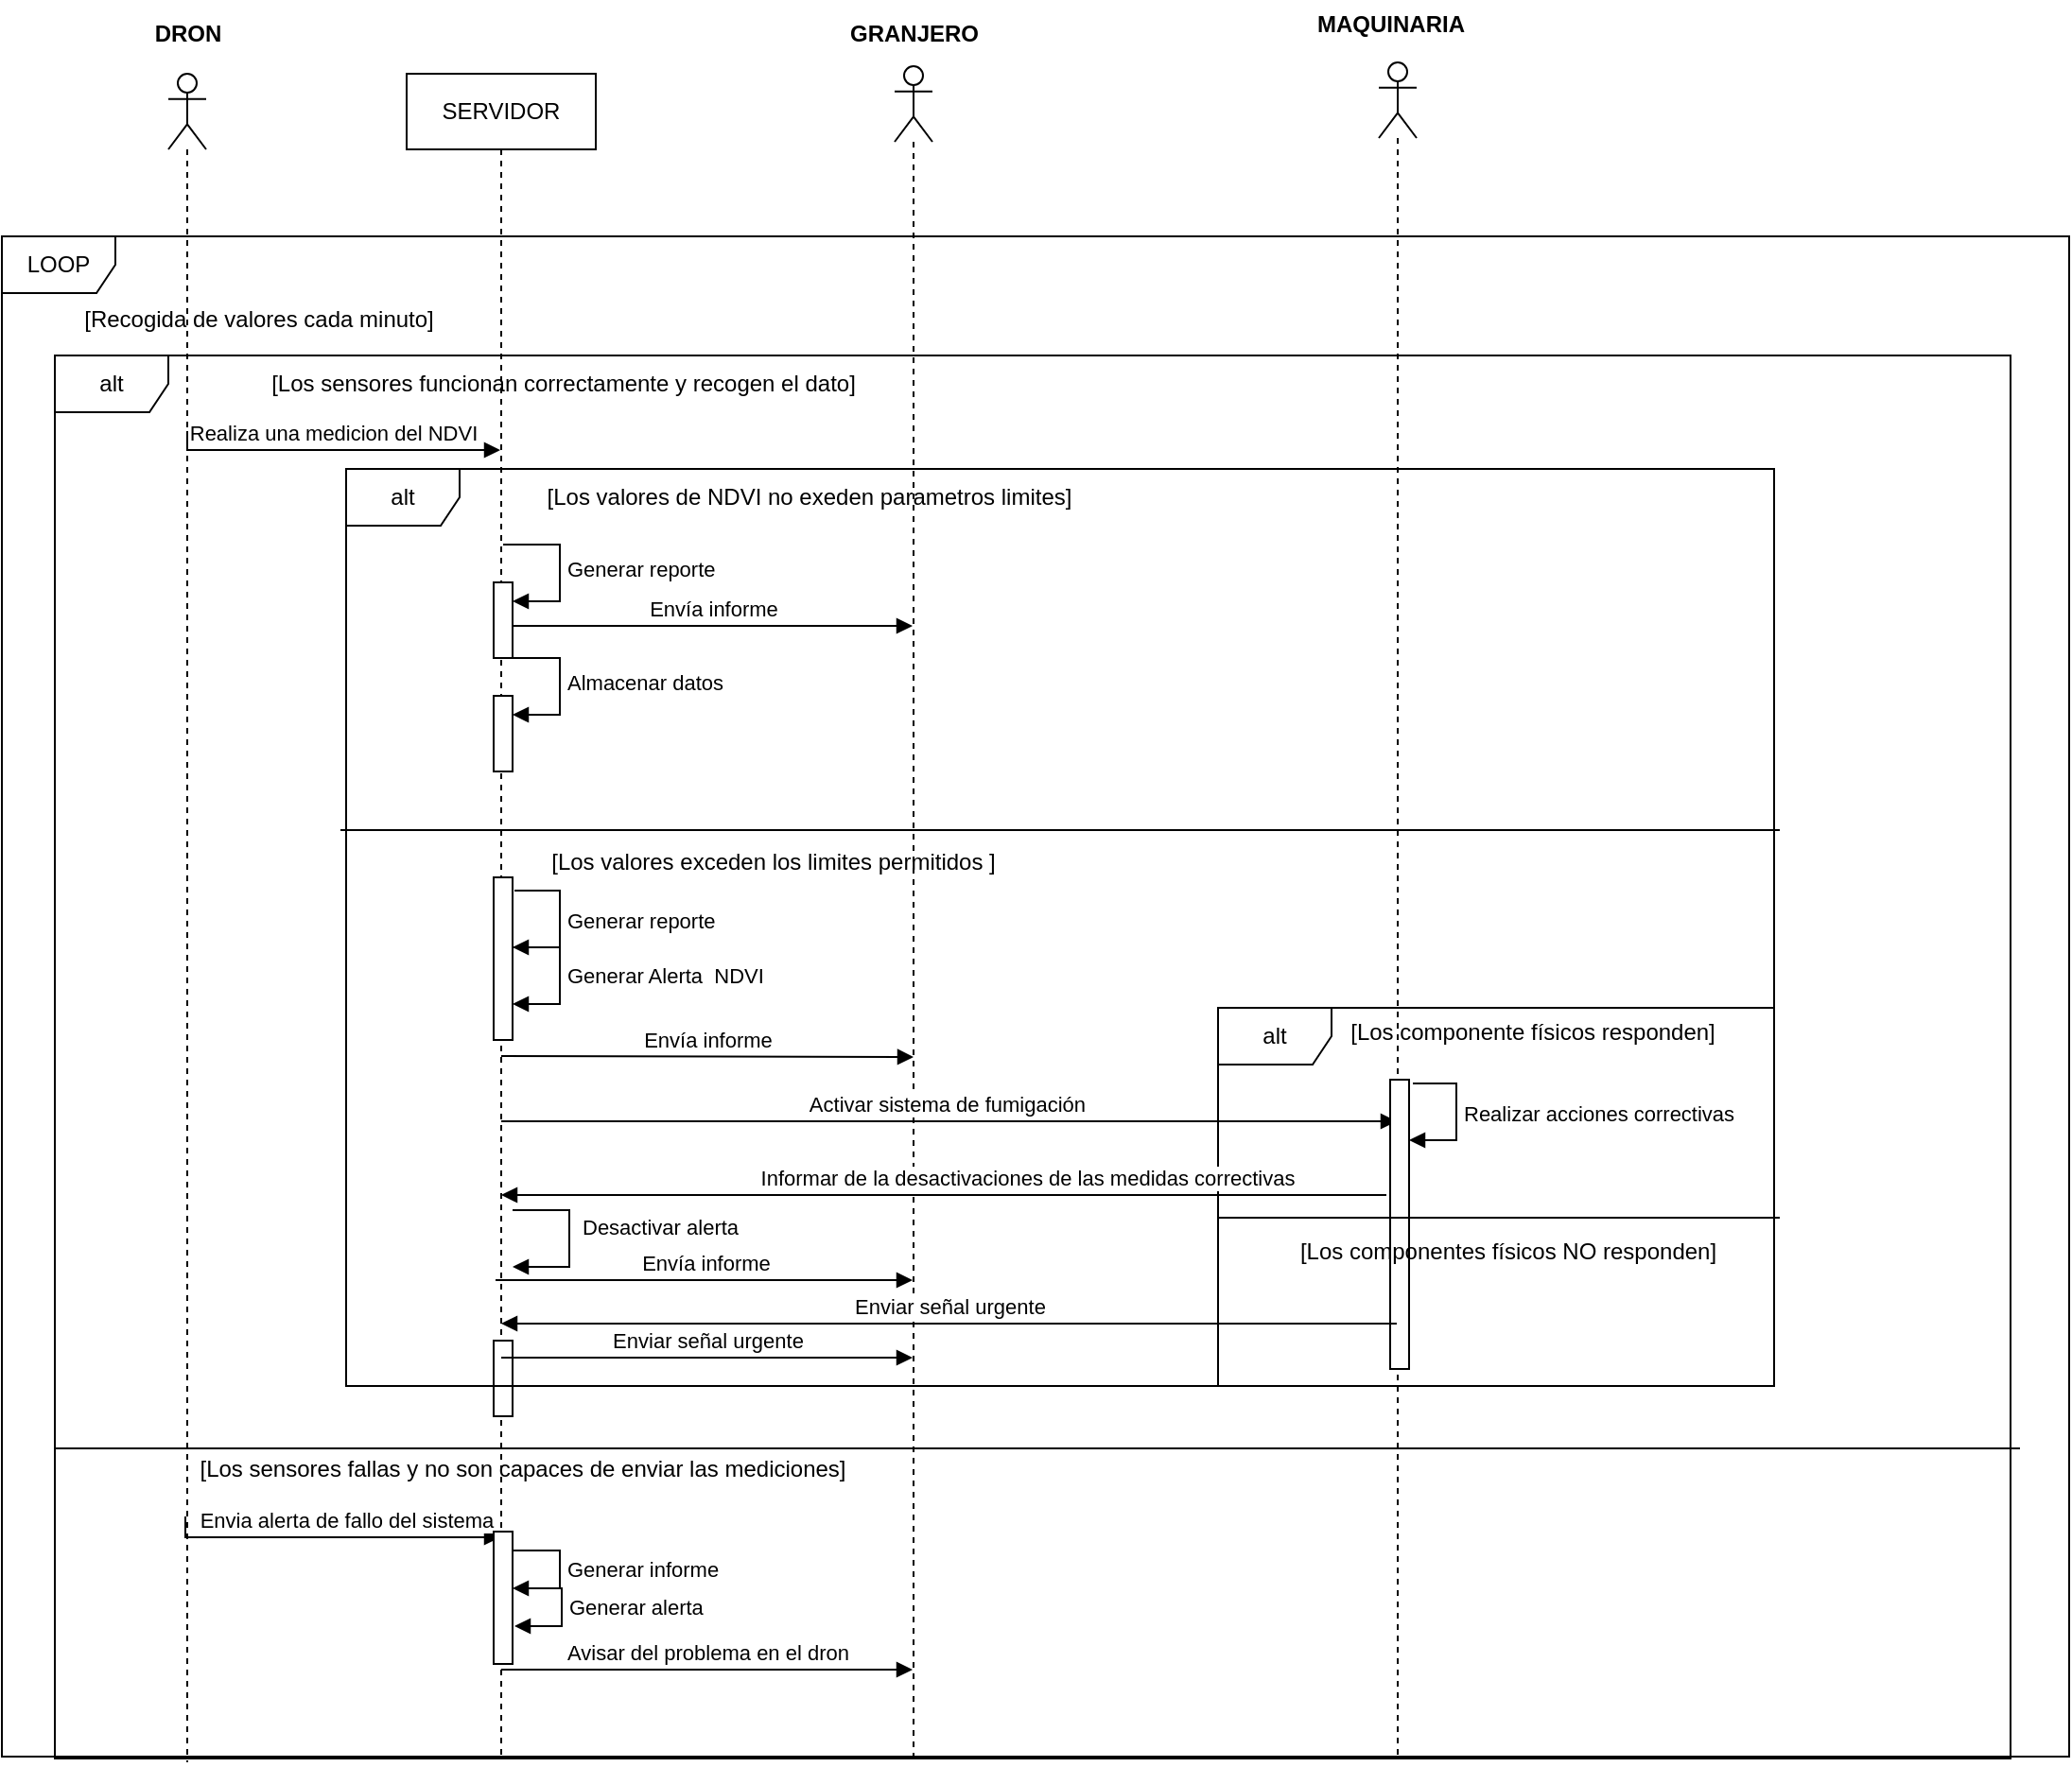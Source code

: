 <mxfile version="21.2.9" type="github">
  <diagram name="Página-1" id="fcXDd3JpugbJtMnuWOAo">
    <mxGraphModel dx="1588" dy="1044" grid="0" gridSize="10" guides="1" tooltips="1" connect="1" arrows="1" fold="1" page="1" pageScale="1" pageWidth="1169" pageHeight="827" math="0" shadow="0">
      <root>
        <mxCell id="0" />
        <mxCell id="1" parent="0" />
        <mxCell id="J_pL0vdIwRtXVegt1JQ--8" value="LOOP" style="shape=umlFrame;whiteSpace=wrap;html=1;pointerEvents=0;" vertex="1" parent="1">
          <mxGeometry x="52" y="190" width="1093" height="804" as="geometry" />
        </mxCell>
        <mxCell id="J_pL0vdIwRtXVegt1JQ--9" value="" style="shape=umlLifeline;perimeter=lifelinePerimeter;whiteSpace=wrap;html=1;container=1;dropTarget=0;collapsible=0;recursiveResize=0;outlineConnect=0;portConstraint=eastwest;newEdgeStyle={&quot;edgeStyle&quot;:&quot;elbowEdgeStyle&quot;,&quot;elbow&quot;:&quot;vertical&quot;,&quot;curved&quot;:0,&quot;rounded&quot;:0};participant=umlActor;" vertex="1" parent="1">
          <mxGeometry x="140" y="104" width="20" height="893" as="geometry" />
        </mxCell>
        <mxCell id="J_pL0vdIwRtXVegt1JQ--10" value="SERVIDOR" style="shape=umlLifeline;perimeter=lifelinePerimeter;whiteSpace=wrap;html=1;container=1;dropTarget=0;collapsible=0;recursiveResize=0;outlineConnect=0;portConstraint=eastwest;newEdgeStyle={&quot;edgeStyle&quot;:&quot;elbowEdgeStyle&quot;,&quot;elbow&quot;:&quot;vertical&quot;,&quot;curved&quot;:0,&quot;rounded&quot;:0};" vertex="1" parent="1">
          <mxGeometry x="266" y="104" width="100" height="891" as="geometry" />
        </mxCell>
        <mxCell id="J_pL0vdIwRtXVegt1JQ--58" value="" style="html=1;points=[];perimeter=orthogonalPerimeter;outlineConnect=0;targetShapes=umlLifeline;portConstraint=eastwest;newEdgeStyle={&quot;edgeStyle&quot;:&quot;elbowEdgeStyle&quot;,&quot;elbow&quot;:&quot;vertical&quot;,&quot;curved&quot;:0,&quot;rounded&quot;:0};" vertex="1" parent="J_pL0vdIwRtXVegt1JQ--10">
          <mxGeometry x="46" y="670" width="10" height="40" as="geometry" />
        </mxCell>
        <mxCell id="J_pL0vdIwRtXVegt1JQ--11" value="" style="shape=umlLifeline;perimeter=lifelinePerimeter;whiteSpace=wrap;html=1;container=1;dropTarget=0;collapsible=0;recursiveResize=0;outlineConnect=0;portConstraint=eastwest;newEdgeStyle={&quot;edgeStyle&quot;:&quot;elbowEdgeStyle&quot;,&quot;elbow&quot;:&quot;vertical&quot;,&quot;curved&quot;:0,&quot;rounded&quot;:0};participant=umlActor;" vertex="1" parent="1">
          <mxGeometry x="524" y="100" width="20" height="898" as="geometry" />
        </mxCell>
        <mxCell id="J_pL0vdIwRtXVegt1JQ--12" value="" style="shape=umlLifeline;perimeter=lifelinePerimeter;whiteSpace=wrap;html=1;container=1;dropTarget=0;collapsible=0;recursiveResize=0;outlineConnect=0;portConstraint=eastwest;newEdgeStyle={&quot;edgeStyle&quot;:&quot;elbowEdgeStyle&quot;,&quot;elbow&quot;:&quot;vertical&quot;,&quot;curved&quot;:0,&quot;rounded&quot;:0};participant=umlActor;" vertex="1" parent="1">
          <mxGeometry x="780" y="98" width="20" height="897" as="geometry" />
        </mxCell>
        <mxCell id="J_pL0vdIwRtXVegt1JQ--13" value="DRON" style="text;align=center;fontStyle=1;verticalAlign=middle;spacingLeft=3;spacingRight=3;strokeColor=none;rotatable=0;points=[[0,0.5],[1,0.5]];portConstraint=eastwest;html=1;" vertex="1" parent="1">
          <mxGeometry x="110" y="70" width="80" height="26" as="geometry" />
        </mxCell>
        <mxCell id="J_pL0vdIwRtXVegt1JQ--14" value="GRANJERO" style="text;align=center;fontStyle=1;verticalAlign=middle;spacingLeft=3;spacingRight=3;strokeColor=none;rotatable=0;points=[[0,0.5],[1,0.5]];portConstraint=eastwest;html=1;" vertex="1" parent="1">
          <mxGeometry x="494" y="70" width="80" height="26" as="geometry" />
        </mxCell>
        <mxCell id="J_pL0vdIwRtXVegt1JQ--15" value="MAQUINARIA" style="text;align=center;fontStyle=1;verticalAlign=middle;spacingLeft=3;spacingRight=3;strokeColor=none;rotatable=0;points=[[0,0.5],[1,0.5]];portConstraint=eastwest;html=1;" vertex="1" parent="1">
          <mxGeometry x="746" y="65" width="80" height="26" as="geometry" />
        </mxCell>
        <mxCell id="J_pL0vdIwRtXVegt1JQ--17" value="[Recogida de valores cada minuto]" style="text;html=1;strokeColor=none;fillColor=none;align=center;verticalAlign=middle;whiteSpace=wrap;rounded=0;" vertex="1" parent="1">
          <mxGeometry x="53" y="219" width="270" height="30" as="geometry" />
        </mxCell>
        <mxCell id="J_pL0vdIwRtXVegt1JQ--23" value="alt" style="shape=umlFrame;whiteSpace=wrap;html=1;pointerEvents=0;" vertex="1" parent="1">
          <mxGeometry x="80" y="253" width="1034" height="742" as="geometry" />
        </mxCell>
        <mxCell id="J_pL0vdIwRtXVegt1JQ--24" value="[Los sensores funcionan correctamente y recogen el dato]" style="text;html=1;strokeColor=none;fillColor=none;align=center;verticalAlign=middle;whiteSpace=wrap;rounded=0;" vertex="1" parent="1">
          <mxGeometry x="116" y="253" width="466" height="30" as="geometry" />
        </mxCell>
        <mxCell id="J_pL0vdIwRtXVegt1JQ--25" value="alt" style="shape=umlFrame;whiteSpace=wrap;html=1;pointerEvents=0;" vertex="1" parent="1">
          <mxGeometry x="234" y="313" width="755" height="485" as="geometry" />
        </mxCell>
        <mxCell id="J_pL0vdIwRtXVegt1JQ--26" value="[Los valores de NDVI no exeden parametros limites]" style="text;html=1;strokeColor=none;fillColor=none;align=center;verticalAlign=middle;whiteSpace=wrap;rounded=0;" vertex="1" parent="1">
          <mxGeometry x="285" y="313" width="388" height="30" as="geometry" />
        </mxCell>
        <mxCell id="J_pL0vdIwRtXVegt1JQ--28" value="" style="html=1;points=[];perimeter=orthogonalPerimeter;outlineConnect=0;targetShapes=umlLifeline;portConstraint=eastwest;newEdgeStyle={&quot;edgeStyle&quot;:&quot;elbowEdgeStyle&quot;,&quot;elbow&quot;:&quot;vertical&quot;,&quot;curved&quot;:0,&quot;rounded&quot;:0};" vertex="1" parent="1">
          <mxGeometry x="312" y="373" width="10" height="40" as="geometry" />
        </mxCell>
        <mxCell id="J_pL0vdIwRtXVegt1JQ--29" value="Generar reporte" style="html=1;align=left;spacingLeft=2;endArrow=block;rounded=0;edgeStyle=orthogonalEdgeStyle;curved=0;rounded=0;" edge="1" target="J_pL0vdIwRtXVegt1JQ--28" parent="1">
          <mxGeometry relative="1" as="geometry">
            <mxPoint x="317" y="353" as="sourcePoint" />
            <Array as="points">
              <mxPoint x="347" y="383" />
            </Array>
          </mxGeometry>
        </mxCell>
        <mxCell id="J_pL0vdIwRtXVegt1JQ--33" value="" style="html=1;points=[];perimeter=orthogonalPerimeter;outlineConnect=0;targetShapes=umlLifeline;portConstraint=eastwest;newEdgeStyle={&quot;edgeStyle&quot;:&quot;elbowEdgeStyle&quot;,&quot;elbow&quot;:&quot;vertical&quot;,&quot;curved&quot;:0,&quot;rounded&quot;:0};" vertex="1" parent="1">
          <mxGeometry x="312" y="433" width="10" height="40" as="geometry" />
        </mxCell>
        <mxCell id="J_pL0vdIwRtXVegt1JQ--34" value="Almacenar datos" style="html=1;align=left;spacingLeft=2;endArrow=block;rounded=0;edgeStyle=orthogonalEdgeStyle;curved=0;rounded=0;" edge="1" target="J_pL0vdIwRtXVegt1JQ--33" parent="1">
          <mxGeometry relative="1" as="geometry">
            <mxPoint x="317" y="413" as="sourcePoint" />
            <Array as="points">
              <mxPoint x="347" y="443" />
            </Array>
          </mxGeometry>
        </mxCell>
        <mxCell id="J_pL0vdIwRtXVegt1JQ--38" value="Envía informe" style="html=1;verticalAlign=bottom;endArrow=block;edgeStyle=elbowEdgeStyle;elbow=vertical;curved=0;rounded=0;" edge="1" parent="1" target="J_pL0vdIwRtXVegt1JQ--11">
          <mxGeometry width="80" relative="1" as="geometry">
            <mxPoint x="322" y="396" as="sourcePoint" />
            <mxPoint x="402" y="396" as="targetPoint" />
          </mxGeometry>
        </mxCell>
        <mxCell id="J_pL0vdIwRtXVegt1JQ--39" value="" style="line;strokeWidth=1;fillColor=none;align=left;verticalAlign=middle;spacingTop=-1;spacingLeft=3;spacingRight=3;rotatable=0;labelPosition=right;points=[];portConstraint=eastwest;strokeColor=inherit;" vertex="1" parent="1">
          <mxGeometry x="231" y="500" width="761" height="8" as="geometry" />
        </mxCell>
        <mxCell id="J_pL0vdIwRtXVegt1JQ--40" value="[Los valores exceden los limites permitidos ]" style="text;html=1;strokeColor=none;fillColor=none;align=center;verticalAlign=middle;whiteSpace=wrap;rounded=0;" vertex="1" parent="1">
          <mxGeometry x="292" y="506" width="336" height="30" as="geometry" />
        </mxCell>
        <mxCell id="J_pL0vdIwRtXVegt1JQ--41" value="" style="html=1;points=[];perimeter=orthogonalPerimeter;outlineConnect=0;targetShapes=umlLifeline;portConstraint=eastwest;newEdgeStyle={&quot;edgeStyle&quot;:&quot;elbowEdgeStyle&quot;,&quot;elbow&quot;:&quot;vertical&quot;,&quot;curved&quot;:0,&quot;rounded&quot;:0};" vertex="1" parent="1">
          <mxGeometry x="312" y="529" width="10" height="86" as="geometry" />
        </mxCell>
        <mxCell id="J_pL0vdIwRtXVegt1JQ--42" value="Generar reporte" style="html=1;align=left;spacingLeft=2;endArrow=block;rounded=0;edgeStyle=orthogonalEdgeStyle;curved=0;rounded=0;" edge="1" parent="1" target="J_pL0vdIwRtXVegt1JQ--41">
          <mxGeometry relative="1" as="geometry">
            <mxPoint x="323" y="536" as="sourcePoint" />
            <Array as="points">
              <mxPoint x="347" y="566" />
            </Array>
          </mxGeometry>
        </mxCell>
        <mxCell id="J_pL0vdIwRtXVegt1JQ--45" value="Envía informe" style="html=1;verticalAlign=bottom;endArrow=block;edgeStyle=elbowEdgeStyle;elbow=vertical;curved=0;rounded=0;" edge="1" parent="1">
          <mxGeometry width="80" relative="1" as="geometry">
            <mxPoint x="316" y="623.5" as="sourcePoint" />
            <mxPoint x="534" y="624.5" as="targetPoint" />
          </mxGeometry>
        </mxCell>
        <mxCell id="J_pL0vdIwRtXVegt1JQ--47" value="Generar Alerta&amp;nbsp; NDVI" style="html=1;align=left;spacingLeft=2;endArrow=block;rounded=0;edgeStyle=orthogonalEdgeStyle;curved=0;rounded=0;" edge="1" target="J_pL0vdIwRtXVegt1JQ--41" parent="1">
          <mxGeometry relative="1" as="geometry">
            <mxPoint x="322" y="566" as="sourcePoint" />
            <Array as="points">
              <mxPoint x="347" y="566" />
              <mxPoint x="347" y="596" />
            </Array>
            <mxPoint x="327.0" y="596.0" as="targetPoint" />
            <mxPoint as="offset" />
          </mxGeometry>
        </mxCell>
        <mxCell id="J_pL0vdIwRtXVegt1JQ--49" value="Activar sistema de fumigación&amp;nbsp;" style="html=1;verticalAlign=bottom;endArrow=block;edgeStyle=elbowEdgeStyle;elbow=vertical;curved=0;rounded=0;" edge="1" parent="1" source="J_pL0vdIwRtXVegt1JQ--10" target="J_pL0vdIwRtXVegt1JQ--12">
          <mxGeometry width="80" relative="1" as="geometry">
            <mxPoint x="350" y="665" as="sourcePoint" />
            <mxPoint x="430" y="665" as="targetPoint" />
            <Array as="points">
              <mxPoint x="648" y="658" />
              <mxPoint x="407" y="658" />
            </Array>
          </mxGeometry>
        </mxCell>
        <mxCell id="J_pL0vdIwRtXVegt1JQ--50" value="alt" style="shape=umlFrame;whiteSpace=wrap;html=1;pointerEvents=0;" vertex="1" parent="1">
          <mxGeometry x="695" y="598" width="294" height="200" as="geometry" />
        </mxCell>
        <mxCell id="J_pL0vdIwRtXVegt1JQ--51" value="[Los componente físicos responden]" style="text;html=1;align=center;verticalAlign=middle;resizable=0;points=[];autosize=1;strokeColor=none;fillColor=none;" vertex="1" parent="1">
          <mxGeometry x="755" y="598" width="211" height="26" as="geometry" />
        </mxCell>
        <mxCell id="J_pL0vdIwRtXVegt1JQ--52" value="" style="html=1;points=[];perimeter=orthogonalPerimeter;outlineConnect=0;targetShapes=umlLifeline;portConstraint=eastwest;newEdgeStyle={&quot;edgeStyle&quot;:&quot;elbowEdgeStyle&quot;,&quot;elbow&quot;:&quot;vertical&quot;,&quot;curved&quot;:0,&quot;rounded&quot;:0};" vertex="1" parent="1">
          <mxGeometry x="786" y="636" width="10" height="153" as="geometry" />
        </mxCell>
        <mxCell id="J_pL0vdIwRtXVegt1JQ--53" value="Realizar acciones correctivas" style="html=1;align=left;spacingLeft=2;endArrow=block;rounded=0;edgeStyle=orthogonalEdgeStyle;curved=0;rounded=0;" edge="1" target="J_pL0vdIwRtXVegt1JQ--52" parent="1">
          <mxGeometry relative="1" as="geometry">
            <mxPoint x="798" y="638" as="sourcePoint" />
            <Array as="points">
              <mxPoint x="821" y="668" />
            </Array>
          </mxGeometry>
        </mxCell>
        <mxCell id="J_pL0vdIwRtXVegt1JQ--54" value="" style="line;strokeWidth=1;fillColor=none;align=left;verticalAlign=middle;spacingTop=-1;spacingLeft=3;spacingRight=3;rotatable=0;labelPosition=right;points=[];portConstraint=eastwest;strokeColor=inherit;" vertex="1" parent="1">
          <mxGeometry x="695" y="705" width="297" height="8" as="geometry" />
        </mxCell>
        <mxCell id="J_pL0vdIwRtXVegt1JQ--56" value="Informar de la desactivaciones de las medidas correctivas" style="html=1;verticalAlign=bottom;endArrow=block;edgeStyle=elbowEdgeStyle;elbow=vertical;curved=0;rounded=0;" edge="1" parent="1" target="J_pL0vdIwRtXVegt1JQ--10">
          <mxGeometry width="80" relative="1" as="geometry">
            <mxPoint x="697" y="697" as="sourcePoint" />
            <mxPoint x="777" y="697" as="targetPoint" />
            <Array as="points">
              <mxPoint x="784" y="697" />
            </Array>
          </mxGeometry>
        </mxCell>
        <mxCell id="J_pL0vdIwRtXVegt1JQ--62" value="Desactivar alerta" style="html=1;align=left;spacingLeft=2;endArrow=block;rounded=0;edgeStyle=orthogonalEdgeStyle;curved=0;rounded=0;" edge="1" parent="1">
          <mxGeometry x="-0.132" y="3" relative="1" as="geometry">
            <mxPoint x="322" y="705" as="sourcePoint" />
            <Array as="points">
              <mxPoint x="352" y="735" />
            </Array>
            <mxPoint x="322" y="735" as="targetPoint" />
            <mxPoint as="offset" />
          </mxGeometry>
        </mxCell>
        <mxCell id="J_pL0vdIwRtXVegt1JQ--63" value="Envía informe" style="html=1;verticalAlign=bottom;endArrow=block;edgeStyle=elbowEdgeStyle;elbow=vertical;curved=0;rounded=0;" edge="1" parent="1" target="J_pL0vdIwRtXVegt1JQ--11">
          <mxGeometry width="80" relative="1" as="geometry">
            <mxPoint x="313" y="742" as="sourcePoint" />
            <mxPoint x="393" y="742" as="targetPoint" />
          </mxGeometry>
        </mxCell>
        <mxCell id="J_pL0vdIwRtXVegt1JQ--64" value="[Los componentes físicos NO responden]" style="text;html=1;align=center;verticalAlign=middle;resizable=0;points=[];autosize=1;strokeColor=none;fillColor=none;" vertex="1" parent="1">
          <mxGeometry x="729" y="714" width="238" height="26" as="geometry" />
        </mxCell>
        <mxCell id="J_pL0vdIwRtXVegt1JQ--65" value="Enviar señal urgente" style="html=1;verticalAlign=bottom;endArrow=block;edgeStyle=elbowEdgeStyle;elbow=vertical;curved=0;rounded=0;" edge="1" parent="1" source="J_pL0vdIwRtXVegt1JQ--12" target="J_pL0vdIwRtXVegt1JQ--10">
          <mxGeometry width="80" relative="1" as="geometry">
            <mxPoint x="565" y="773" as="sourcePoint" />
            <mxPoint x="645" y="773" as="targetPoint" />
            <Array as="points">
              <mxPoint x="578" y="765" />
              <mxPoint x="788" y="754" />
            </Array>
          </mxGeometry>
        </mxCell>
        <mxCell id="J_pL0vdIwRtXVegt1JQ--66" value="Enviar señal urgente" style="html=1;verticalAlign=bottom;endArrow=block;edgeStyle=elbowEdgeStyle;elbow=vertical;curved=0;rounded=0;" edge="1" parent="1" target="J_pL0vdIwRtXVegt1JQ--11">
          <mxGeometry width="80" relative="1" as="geometry">
            <mxPoint x="316" y="783" as="sourcePoint" />
            <mxPoint x="396" y="783" as="targetPoint" />
          </mxGeometry>
        </mxCell>
        <mxCell id="J_pL0vdIwRtXVegt1JQ--67" value="" style="line;strokeWidth=1;fillColor=none;align=left;verticalAlign=middle;spacingTop=-1;spacingLeft=3;spacingRight=3;rotatable=0;labelPosition=right;points=[];portConstraint=eastwest;strokeColor=inherit;" vertex="1" parent="1">
          <mxGeometry x="80" y="827" width="1039" height="8" as="geometry" />
        </mxCell>
        <mxCell id="J_pL0vdIwRtXVegt1JQ--69" value="[Los sensores fallas y no son capaces de enviar las mediciones]" style="text;html=1;align=center;verticalAlign=middle;resizable=0;points=[];autosize=1;strokeColor=none;fillColor=none;" vertex="1" parent="1">
          <mxGeometry x="147" y="829" width="360" height="26" as="geometry" />
        </mxCell>
        <mxCell id="J_pL0vdIwRtXVegt1JQ--70" value="Realiza una medicion del NDVI" style="html=1;verticalAlign=bottom;endArrow=block;edgeStyle=elbowEdgeStyle;elbow=vertical;curved=0;rounded=0;" edge="1" parent="1" target="J_pL0vdIwRtXVegt1JQ--10">
          <mxGeometry x="-0.009" width="80" relative="1" as="geometry">
            <mxPoint x="150" y="293" as="sourcePoint" />
            <mxPoint x="230" y="293" as="targetPoint" />
            <Array as="points">
              <mxPoint x="274" y="303" />
            </Array>
            <mxPoint as="offset" />
          </mxGeometry>
        </mxCell>
        <mxCell id="J_pL0vdIwRtXVegt1JQ--71" value="Envia alerta de fallo del sistema" style="html=1;verticalAlign=bottom;endArrow=block;edgeStyle=elbowEdgeStyle;elbow=vertical;curved=0;rounded=0;" edge="1" parent="1" target="J_pL0vdIwRtXVegt1JQ--10">
          <mxGeometry x="0.07" width="80" relative="1" as="geometry">
            <mxPoint x="149" y="867" as="sourcePoint" />
            <mxPoint x="229" y="867" as="targetPoint" />
            <Array as="points">
              <mxPoint x="254" y="878" />
            </Array>
            <mxPoint x="1" as="offset" />
          </mxGeometry>
        </mxCell>
        <mxCell id="J_pL0vdIwRtXVegt1JQ--72" value="" style="html=1;points=[];perimeter=orthogonalPerimeter;outlineConnect=0;targetShapes=umlLifeline;portConstraint=eastwest;newEdgeStyle={&quot;edgeStyle&quot;:&quot;elbowEdgeStyle&quot;,&quot;elbow&quot;:&quot;vertical&quot;,&quot;curved&quot;:0,&quot;rounded&quot;:0};" vertex="1" parent="1">
          <mxGeometry x="312" y="875" width="10" height="70" as="geometry" />
        </mxCell>
        <mxCell id="J_pL0vdIwRtXVegt1JQ--73" value="Generar informe" style="html=1;align=left;spacingLeft=2;endArrow=block;rounded=0;edgeStyle=orthogonalEdgeStyle;curved=0;rounded=0;" edge="1" target="J_pL0vdIwRtXVegt1JQ--72" parent="1" source="J_pL0vdIwRtXVegt1JQ--72">
          <mxGeometry x="-0.001" relative="1" as="geometry">
            <mxPoint x="317" y="855" as="sourcePoint" />
            <Array as="points">
              <mxPoint x="347" y="885" />
              <mxPoint x="347" y="905" />
            </Array>
            <mxPoint as="offset" />
          </mxGeometry>
        </mxCell>
        <mxCell id="J_pL0vdIwRtXVegt1JQ--74" value="Generar alerta" style="html=1;align=left;spacingLeft=2;endArrow=block;rounded=0;edgeStyle=orthogonalEdgeStyle;curved=0;rounded=0;" edge="1" parent="1">
          <mxGeometry x="-0.001" relative="1" as="geometry">
            <mxPoint x="323" y="905" as="sourcePoint" />
            <Array as="points">
              <mxPoint x="348" y="905" />
              <mxPoint x="348" y="925" />
            </Array>
            <mxPoint x="323" y="925" as="targetPoint" />
            <mxPoint as="offset" />
          </mxGeometry>
        </mxCell>
        <mxCell id="J_pL0vdIwRtXVegt1JQ--75" value="Avisar del problema en el dron" style="html=1;verticalAlign=bottom;endArrow=block;edgeStyle=elbowEdgeStyle;elbow=vertical;curved=0;rounded=0;" edge="1" parent="1" target="J_pL0vdIwRtXVegt1JQ--11">
          <mxGeometry width="80" relative="1" as="geometry">
            <mxPoint x="316" y="948" as="sourcePoint" />
            <mxPoint x="396" y="948" as="targetPoint" />
          </mxGeometry>
        </mxCell>
      </root>
    </mxGraphModel>
  </diagram>
</mxfile>
